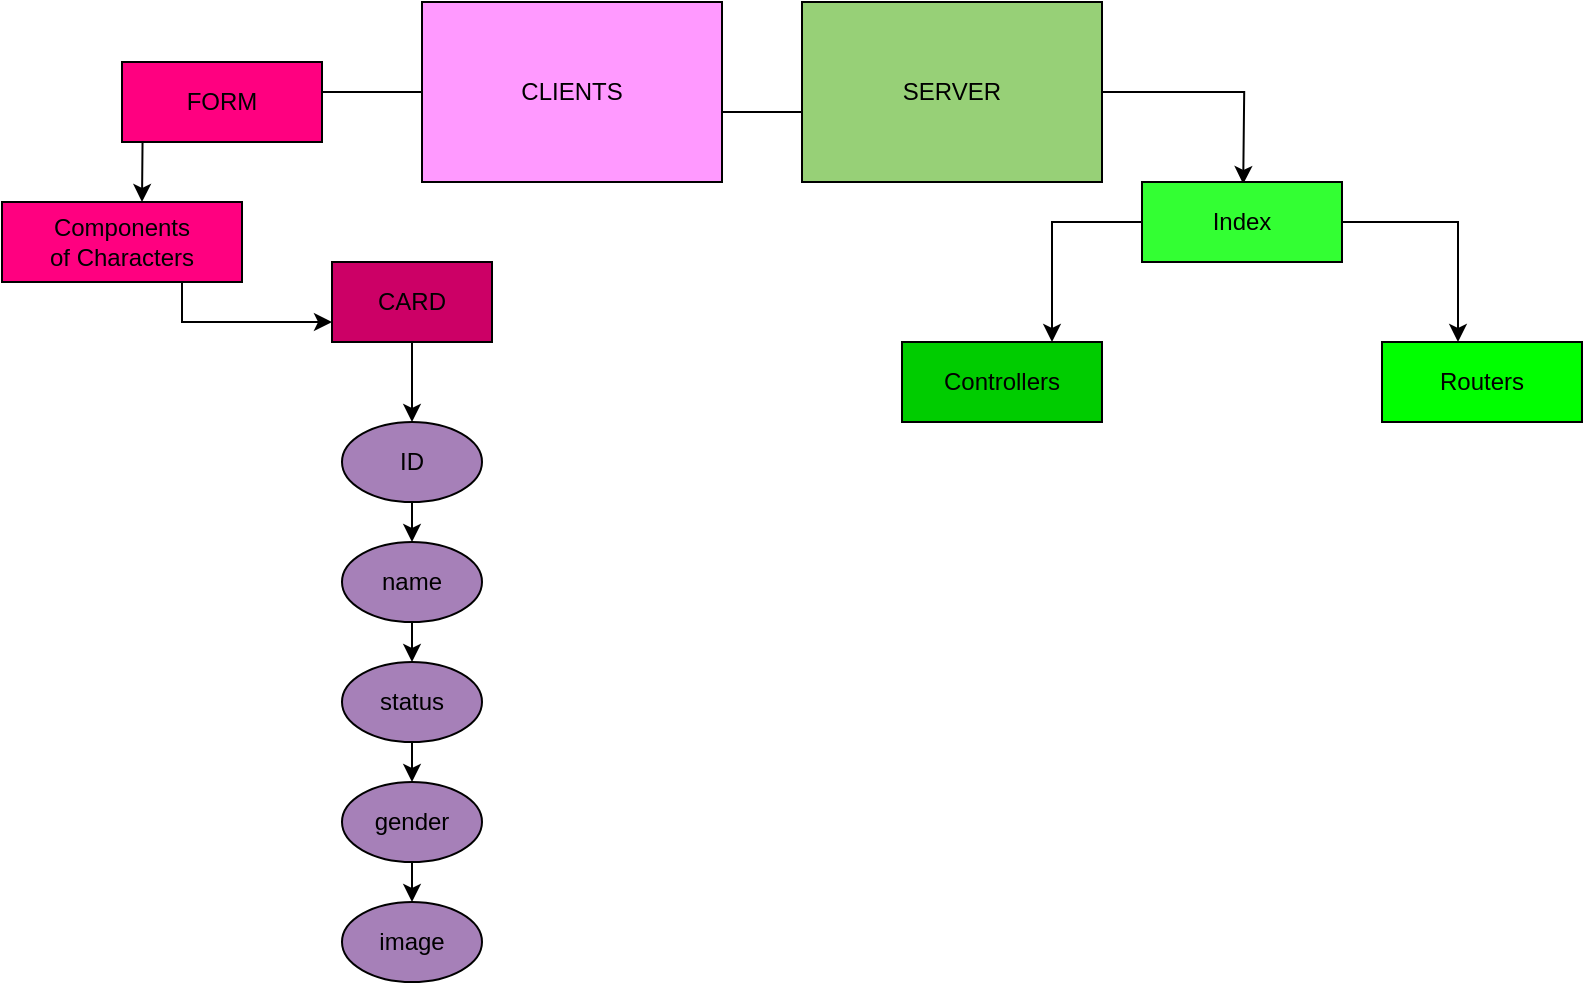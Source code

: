 <mxfile version="22.0.4" type="github">
  <diagram name="Página-1" id="V1dBWE2lvAN6cX8xjp6t">
    <mxGraphModel dx="874" dy="442" grid="1" gridSize="10" guides="1" tooltips="1" connect="1" arrows="1" fold="1" page="1" pageScale="1" pageWidth="827" pageHeight="1169" math="0" shadow="0">
      <root>
        <mxCell id="0" />
        <mxCell id="1" parent="0" />
        <mxCell id="mCP2dmAKx9ToSNLj1Qxv-7" style="edgeStyle=orthogonalEdgeStyle;rounded=0;orthogonalLoop=1;jettySize=auto;html=1;exitX=0;exitY=0.5;exitDx=0;exitDy=0;entryX=0.5;entryY=0;entryDx=0;entryDy=0;" edge="1" parent="1" source="mCP2dmAKx9ToSNLj1Qxv-1">
          <mxGeometry relative="1" as="geometry">
            <mxPoint x="200" y="130" as="targetPoint" />
          </mxGeometry>
        </mxCell>
        <mxCell id="mCP2dmAKx9ToSNLj1Qxv-1" value="CLIENTS" style="whiteSpace=wrap;html=1;align=center;fillColor=#FF99FF;" vertex="1" parent="1">
          <mxGeometry x="340" y="30" width="150" height="90" as="geometry" />
        </mxCell>
        <mxCell id="mCP2dmAKx9ToSNLj1Qxv-22" style="edgeStyle=orthogonalEdgeStyle;rounded=0;orthogonalLoop=1;jettySize=auto;html=1;exitX=0.75;exitY=1;exitDx=0;exitDy=0;entryX=0;entryY=0.75;entryDx=0;entryDy=0;" edge="1" parent="1" source="mCP2dmAKx9ToSNLj1Qxv-3" target="mCP2dmAKx9ToSNLj1Qxv-21">
          <mxGeometry relative="1" as="geometry" />
        </mxCell>
        <mxCell id="mCP2dmAKx9ToSNLj1Qxv-3" value="&lt;div&gt;Components&lt;/div&gt;&lt;div&gt;of Characters&lt;br&gt;&lt;/div&gt;" style="whiteSpace=wrap;html=1;align=center;fillColor=#FF0080;" vertex="1" parent="1">
          <mxGeometry x="130" y="130" width="120" height="40" as="geometry" />
        </mxCell>
        <mxCell id="mCP2dmAKx9ToSNLj1Qxv-18" value="SERVER" style="whiteSpace=wrap;html=1;align=center;fillColor=#97D077;" vertex="1" parent="1">
          <mxGeometry x="530" y="30" width="150" height="90" as="geometry" />
        </mxCell>
        <mxCell id="mCP2dmAKx9ToSNLj1Qxv-19" value="&lt;div&gt;FORM&lt;/div&gt;" style="whiteSpace=wrap;html=1;align=center;fillColor=#FF0080;" vertex="1" parent="1">
          <mxGeometry x="190" y="60" width="100" height="40" as="geometry" />
        </mxCell>
        <mxCell id="mCP2dmAKx9ToSNLj1Qxv-35" style="edgeStyle=orthogonalEdgeStyle;rounded=0;orthogonalLoop=1;jettySize=auto;html=1;exitX=0.5;exitY=1;exitDx=0;exitDy=0;entryX=0.5;entryY=0;entryDx=0;entryDy=0;" edge="1" parent="1" source="mCP2dmAKx9ToSNLj1Qxv-21" target="mCP2dmAKx9ToSNLj1Qxv-26">
          <mxGeometry relative="1" as="geometry" />
        </mxCell>
        <mxCell id="mCP2dmAKx9ToSNLj1Qxv-21" value="CARD" style="whiteSpace=wrap;html=1;align=center;fillColor=#CC0066;" vertex="1" parent="1">
          <mxGeometry x="295" y="160" width="80" height="40" as="geometry" />
        </mxCell>
        <mxCell id="mCP2dmAKx9ToSNLj1Qxv-34" style="edgeStyle=orthogonalEdgeStyle;rounded=0;orthogonalLoop=1;jettySize=auto;html=1;exitX=0.5;exitY=1;exitDx=0;exitDy=0;entryX=0.5;entryY=0;entryDx=0;entryDy=0;fillColor=#A680B8;" edge="1" parent="1" source="mCP2dmAKx9ToSNLj1Qxv-23" target="mCP2dmAKx9ToSNLj1Qxv-29">
          <mxGeometry relative="1" as="geometry" />
        </mxCell>
        <mxCell id="mCP2dmAKx9ToSNLj1Qxv-23" value="gender" style="ellipse;whiteSpace=wrap;html=1;align=center;fillColor=#A680B8;" vertex="1" parent="1">
          <mxGeometry x="300" y="420" width="70" height="40" as="geometry" />
        </mxCell>
        <mxCell id="mCP2dmAKx9ToSNLj1Qxv-31" style="edgeStyle=orthogonalEdgeStyle;rounded=0;orthogonalLoop=1;jettySize=auto;html=1;exitX=0.5;exitY=1;exitDx=0;exitDy=0;entryX=0.5;entryY=0;entryDx=0;entryDy=0;fillColor=#A680B8;" edge="1" parent="1" source="mCP2dmAKx9ToSNLj1Qxv-24" target="mCP2dmAKx9ToSNLj1Qxv-23">
          <mxGeometry relative="1" as="geometry" />
        </mxCell>
        <mxCell id="mCP2dmAKx9ToSNLj1Qxv-24" value="status" style="ellipse;whiteSpace=wrap;html=1;align=center;fillColor=#A680B8;" vertex="1" parent="1">
          <mxGeometry x="300" y="360" width="70" height="40" as="geometry" />
        </mxCell>
        <mxCell id="mCP2dmAKx9ToSNLj1Qxv-30" style="edgeStyle=orthogonalEdgeStyle;rounded=0;orthogonalLoop=1;jettySize=auto;html=1;exitX=0.5;exitY=1;exitDx=0;exitDy=0;entryX=0.5;entryY=0;entryDx=0;entryDy=0;fillColor=#A680B8;" edge="1" parent="1" source="mCP2dmAKx9ToSNLj1Qxv-25" target="mCP2dmAKx9ToSNLj1Qxv-24">
          <mxGeometry relative="1" as="geometry" />
        </mxCell>
        <mxCell id="mCP2dmAKx9ToSNLj1Qxv-25" value="name" style="ellipse;whiteSpace=wrap;html=1;align=center;fillColor=#A680B8;" vertex="1" parent="1">
          <mxGeometry x="300" y="300" width="70" height="40" as="geometry" />
        </mxCell>
        <mxCell id="mCP2dmAKx9ToSNLj1Qxv-28" style="edgeStyle=orthogonalEdgeStyle;rounded=0;orthogonalLoop=1;jettySize=auto;html=1;exitX=0.5;exitY=1;exitDx=0;exitDy=0;entryX=0.5;entryY=0;entryDx=0;entryDy=0;fillColor=#A680B8;" edge="1" parent="1" source="mCP2dmAKx9ToSNLj1Qxv-26" target="mCP2dmAKx9ToSNLj1Qxv-25">
          <mxGeometry relative="1" as="geometry" />
        </mxCell>
        <mxCell id="mCP2dmAKx9ToSNLj1Qxv-26" value="ID" style="ellipse;whiteSpace=wrap;html=1;align=center;fillColor=#A680B8;" vertex="1" parent="1">
          <mxGeometry x="300" y="240" width="70" height="40" as="geometry" />
        </mxCell>
        <mxCell id="mCP2dmAKx9ToSNLj1Qxv-29" value="image" style="ellipse;whiteSpace=wrap;html=1;align=center;fillColor=#A680B8;" vertex="1" parent="1">
          <mxGeometry x="300" y="480" width="70" height="40" as="geometry" />
        </mxCell>
        <mxCell id="mCP2dmAKx9ToSNLj1Qxv-37" value="Routers" style="whiteSpace=wrap;html=1;align=center;fillColor=#00FF00;" vertex="1" parent="1">
          <mxGeometry x="820" y="200" width="100" height="40" as="geometry" />
        </mxCell>
        <mxCell id="mCP2dmAKx9ToSNLj1Qxv-38" value="Controllers" style="whiteSpace=wrap;html=1;align=center;fillColor=#00CC00;" vertex="1" parent="1">
          <mxGeometry x="580" y="200" width="100" height="40" as="geometry" />
        </mxCell>
        <mxCell id="mCP2dmAKx9ToSNLj1Qxv-39" style="edgeStyle=orthogonalEdgeStyle;rounded=0;orthogonalLoop=1;jettySize=auto;html=1;exitX=1;exitY=0.5;exitDx=0;exitDy=0;entryX=0.58;entryY=0.025;entryDx=0;entryDy=0;entryPerimeter=0;" edge="1" parent="1" source="mCP2dmAKx9ToSNLj1Qxv-18">
          <mxGeometry relative="1" as="geometry">
            <mxPoint x="750.6" y="121" as="targetPoint" />
          </mxGeometry>
        </mxCell>
        <mxCell id="mCP2dmAKx9ToSNLj1Qxv-44" style="edgeStyle=orthogonalEdgeStyle;rounded=0;orthogonalLoop=1;jettySize=auto;html=1;exitX=0;exitY=0.5;exitDx=0;exitDy=0;entryX=0.75;entryY=0;entryDx=0;entryDy=0;" edge="1" parent="1" source="mCP2dmAKx9ToSNLj1Qxv-43" target="mCP2dmAKx9ToSNLj1Qxv-38">
          <mxGeometry relative="1" as="geometry" />
        </mxCell>
        <mxCell id="mCP2dmAKx9ToSNLj1Qxv-43" value="Index" style="whiteSpace=wrap;html=1;align=center;fillColor=#33FF33;" vertex="1" parent="1">
          <mxGeometry x="700" y="120" width="100" height="40" as="geometry" />
        </mxCell>
        <mxCell id="mCP2dmAKx9ToSNLj1Qxv-45" style="edgeStyle=orthogonalEdgeStyle;rounded=0;orthogonalLoop=1;jettySize=auto;html=1;exitX=1;exitY=0.5;exitDx=0;exitDy=0;entryX=0.38;entryY=0;entryDx=0;entryDy=0;entryPerimeter=0;" edge="1" parent="1" source="mCP2dmAKx9ToSNLj1Qxv-43" target="mCP2dmAKx9ToSNLj1Qxv-37">
          <mxGeometry relative="1" as="geometry" />
        </mxCell>
        <mxCell id="mCP2dmAKx9ToSNLj1Qxv-46" value="" style="line;strokeWidth=1;rotatable=0;dashed=0;labelPosition=right;align=left;verticalAlign=middle;spacingTop=0;spacingLeft=6;points=[];portConstraint=eastwest;" vertex="1" parent="1">
          <mxGeometry x="490" y="80" width="40" height="10" as="geometry" />
        </mxCell>
      </root>
    </mxGraphModel>
  </diagram>
</mxfile>
